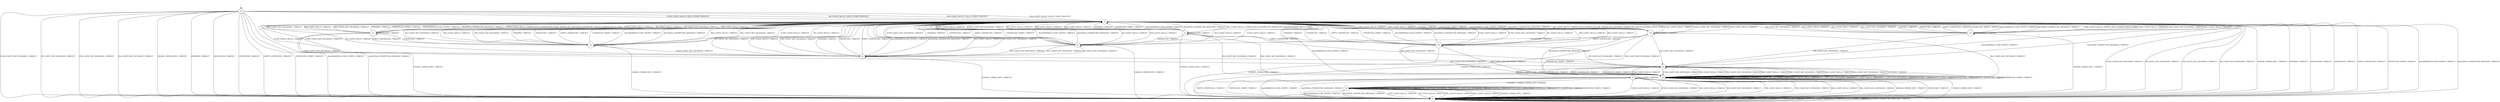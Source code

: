 digraph g {
__start0 [label="" shape="none"];

	s0 [shape="circle" label="s0"];
	s1 [shape="circle" label="s1"];
	s2 [shape="circle" label="s2"];
	s3 [shape="circle" label="s3"];
	s4 [shape="circle" label="s4"];
	s5 [shape="circle" label="s5"];
	s6 [shape="circle" label="s6"];
	s7 [shape="circle" label="s7"];
	s8 [shape="circle" label="s8"];
	s9 [shape="circle" label="s9"];
	s10 [shape="circle" label="s10"];
	s11 [shape="circle" label="s11"];
	s12 [shape="circle" label="s12"];
	s13 [shape="circle" label="s13"];
	s14 [shape="circle" label="s14"];
	s0 -> s2 [label="ECDH_CLIENT_HELLO / HELLO_VERIFY_REQUEST"];
	s0 -> s1 [label="ECDH_CLIENT_KEY_EXCHANGE / TIMEOUT"];
	s0 -> s2 [label="DH_CLIENT_HELLO / HELLO_VERIFY_REQUEST"];
	s0 -> s1 [label="DH_CLIENT_KEY_EXCHANGE / TIMEOUT"];
	s0 -> s2 [label="PSK_CLIENT_HELLO / HELLO_VERIFY_REQUEST"];
	s0 -> s1 [label="PSK_CLIENT_KEY_EXCHANGE / TIMEOUT"];
	s0 -> s2 [label="RSA_CLIENT_HELLO / HELLO_VERIFY_REQUEST"];
	s0 -> s1 [label="RSA_CLIENT_KEY_EXCHANGE / TIMEOUT"];
	s0 -> s1 [label="CHANGE_CIPHER_SPEC / TIMEOUT"];
	s0 -> s1 [label="FINISHED / TIMEOUT"];
	s0 -> s1 [label="APPLICATION / TIMEOUT"];
	s0 -> s1 [label="CERTIFICATE / TIMEOUT"];
	s0 -> s1 [label="EMPTY_CERTIFICATE / TIMEOUT"];
	s0 -> s1 [label="CERTIFICATE_VERIFY / TIMEOUT"];
	s0 -> s1 [label="Alert(WARNING,CLOSE_NOTIFY) / TIMEOUT"];
	s0 -> s1 [label="Alert(FATAL,UNEXPECTED_MESSAGE) / TIMEOUT"];
	s1 -> s1 [label="ECDH_CLIENT_HELLO / TIMEOUT"];
	s1 -> s1 [label="ECDH_CLIENT_KEY_EXCHANGE / TIMEOUT"];
	s1 -> s1 [label="DH_CLIENT_HELLO / TIMEOUT"];
	s1 -> s1 [label="DH_CLIENT_KEY_EXCHANGE / TIMEOUT"];
	s1 -> s1 [label="PSK_CLIENT_HELLO / TIMEOUT"];
	s1 -> s1 [label="PSK_CLIENT_KEY_EXCHANGE / TIMEOUT"];
	s1 -> s1 [label="RSA_CLIENT_HELLO / TIMEOUT"];
	s1 -> s1 [label="RSA_CLIENT_KEY_EXCHANGE / TIMEOUT"];
	s1 -> s1 [label="CHANGE_CIPHER_SPEC / TIMEOUT"];
	s1 -> s1 [label="FINISHED / TIMEOUT"];
	s1 -> s1 [label="APPLICATION / TIMEOUT"];
	s1 -> s1 [label="CERTIFICATE / TIMEOUT"];
	s1 -> s1 [label="EMPTY_CERTIFICATE / TIMEOUT"];
	s1 -> s1 [label="CERTIFICATE_VERIFY / TIMEOUT"];
	s1 -> s1 [label="Alert(WARNING,CLOSE_NOTIFY) / TIMEOUT"];
	s1 -> s1 [label="Alert(FATAL,UNEXPECTED_MESSAGE) / TIMEOUT"];
	s2 -> s11 [label="ECDH_CLIENT_HELLO / SERVER_HELLO,CERTIFICATE,ECDHE_SERVER_KEY_EXCHANGE,CERTIFICATE_REQUEST,SERVER_HELLO_DONE"];
	s2 -> s1 [label="ECDH_CLIENT_KEY_EXCHANGE / TIMEOUT"];
	s2 -> s10 [label="DH_CLIENT_HELLO / SERVER_HELLO,CERTIFICATE,DHE_SERVER_KEY_EXCHANGE,CERTIFICATE_REQUEST,SERVER_HELLO_DONE"];
	s2 -> s1 [label="DH_CLIENT_KEY_EXCHANGE / TIMEOUT"];
	s2 -> s12 [label="PSK_CLIENT_HELLO / SERVER_HELLO,SERVER_HELLO_DONE"];
	s2 -> s1 [label="PSK_CLIENT_KEY_EXCHANGE / TIMEOUT"];
	s2 -> s3 [label="RSA_CLIENT_HELLO / SERVER_HELLO,CERTIFICATE,CERTIFICATE_REQUEST,SERVER_HELLO_DONE"];
	s2 -> s1 [label="RSA_CLIENT_KEY_EXCHANGE / TIMEOUT"];
	s2 -> s1 [label="CHANGE_CIPHER_SPEC / TIMEOUT"];
	s2 -> s1 [label="FINISHED / TIMEOUT"];
	s2 -> s1 [label="APPLICATION / TIMEOUT"];
	s2 -> s1 [label="CERTIFICATE / TIMEOUT"];
	s2 -> s1 [label="EMPTY_CERTIFICATE / TIMEOUT"];
	s2 -> s1 [label="CERTIFICATE_VERIFY / TIMEOUT"];
	s2 -> s1 [label="Alert(WARNING,CLOSE_NOTIFY) / TIMEOUT"];
	s2 -> s1 [label="Alert(FATAL,UNEXPECTED_MESSAGE) / TIMEOUT"];
	s3 -> s2 [label="ECDH_CLIENT_HELLO / TIMEOUT"];
	s3 -> s2 [label="ECDH_CLIENT_KEY_EXCHANGE / TIMEOUT"];
	s3 -> s2 [label="DH_CLIENT_HELLO / TIMEOUT"];
	s3 -> s9 [label="DH_CLIENT_KEY_EXCHANGE / TIMEOUT"];
	s3 -> s2 [label="PSK_CLIENT_HELLO / TIMEOUT"];
	s3 -> s9 [label="PSK_CLIENT_KEY_EXCHANGE / TIMEOUT"];
	s3 -> s2 [label="RSA_CLIENT_HELLO / TIMEOUT"];
	s3 -> s6 [label="RSA_CLIENT_KEY_EXCHANGE / TIMEOUT"];
	s3 -> s1 [label="CHANGE_CIPHER_SPEC / TIMEOUT"];
	s3 -> s2 [label="FINISHED / TIMEOUT"];
	s3 -> s3 [label="APPLICATION / TIMEOUT"];
	s3 -> s4 [label="CERTIFICATE / TIMEOUT"];
	s3 -> s14 [label="EMPTY_CERTIFICATE / TIMEOUT"];
	s3 -> s2 [label="CERTIFICATE_VERIFY / TIMEOUT"];
	s3 -> s2 [label="Alert(WARNING,CLOSE_NOTIFY) / TIMEOUT"];
	s3 -> s2 [label="Alert(FATAL,UNEXPECTED_MESSAGE) / TIMEOUT"];
	s4 -> s2 [label="ECDH_CLIENT_HELLO / TIMEOUT"];
	s4 -> s2 [label="ECDH_CLIENT_KEY_EXCHANGE / TIMEOUT"];
	s4 -> s2 [label="DH_CLIENT_HELLO / TIMEOUT"];
	s4 -> s5 [label="DH_CLIENT_KEY_EXCHANGE / TIMEOUT"];
	s4 -> s2 [label="PSK_CLIENT_HELLO / TIMEOUT"];
	s4 -> s5 [label="PSK_CLIENT_KEY_EXCHANGE / TIMEOUT"];
	s4 -> s2 [label="RSA_CLIENT_HELLO / TIMEOUT"];
	s4 -> s5 [label="RSA_CLIENT_KEY_EXCHANGE / TIMEOUT"];
	s4 -> s1 [label="CHANGE_CIPHER_SPEC / TIMEOUT"];
	s4 -> s2 [label="FINISHED / TIMEOUT"];
	s4 -> s4 [label="APPLICATION / TIMEOUT"];
	s4 -> s2 [label="CERTIFICATE / TIMEOUT"];
	s4 -> s2 [label="EMPTY_CERTIFICATE / TIMEOUT"];
	s4 -> s2 [label="CERTIFICATE_VERIFY / TIMEOUT"];
	s4 -> s2 [label="Alert(WARNING,CLOSE_NOTIFY) / TIMEOUT"];
	s4 -> s2 [label="Alert(FATAL,UNEXPECTED_MESSAGE) / TIMEOUT"];
	s5 -> s2 [label="ECDH_CLIENT_HELLO / TIMEOUT"];
	s5 -> s2 [label="ECDH_CLIENT_KEY_EXCHANGE / TIMEOUT"];
	s5 -> s2 [label="DH_CLIENT_HELLO / TIMEOUT"];
	s5 -> s2 [label="DH_CLIENT_KEY_EXCHANGE / TIMEOUT"];
	s5 -> s2 [label="PSK_CLIENT_HELLO / TIMEOUT"];
	s5 -> s2 [label="PSK_CLIENT_KEY_EXCHANGE / TIMEOUT"];
	s5 -> s2 [label="RSA_CLIENT_HELLO / TIMEOUT"];
	s5 -> s2 [label="RSA_CLIENT_KEY_EXCHANGE / TIMEOUT"];
	s5 -> s1 [label="CHANGE_CIPHER_SPEC / TIMEOUT"];
	s5 -> s2 [label="FINISHED / TIMEOUT"];
	s5 -> s5 [label="APPLICATION / TIMEOUT"];
	s5 -> s2 [label="CERTIFICATE / TIMEOUT"];
	s5 -> s2 [label="EMPTY_CERTIFICATE / TIMEOUT"];
	s5 -> s6 [label="CERTIFICATE_VERIFY / TIMEOUT"];
	s5 -> s2 [label="Alert(WARNING,CLOSE_NOTIFY) / TIMEOUT"];
	s5 -> s2 [label="Alert(FATAL,UNEXPECTED_MESSAGE) / TIMEOUT"];
	s6 -> s9 [label="ECDH_CLIENT_HELLO / TIMEOUT"];
	s6 -> s9 [label="ECDH_CLIENT_KEY_EXCHANGE / TIMEOUT"];
	s6 -> s9 [label="DH_CLIENT_HELLO / TIMEOUT"];
	s6 -> s9 [label="DH_CLIENT_KEY_EXCHANGE / TIMEOUT"];
	s6 -> s9 [label="PSK_CLIENT_HELLO / TIMEOUT"];
	s6 -> s9 [label="PSK_CLIENT_KEY_EXCHANGE / TIMEOUT"];
	s6 -> s9 [label="RSA_CLIENT_HELLO / TIMEOUT"];
	s6 -> s9 [label="RSA_CLIENT_KEY_EXCHANGE / TIMEOUT"];
	s6 -> s7 [label="CHANGE_CIPHER_SPEC / TIMEOUT"];
	s6 -> s9 [label="FINISHED / TIMEOUT"];
	s6 -> s6 [label="APPLICATION / TIMEOUT"];
	s6 -> s9 [label="CERTIFICATE / TIMEOUT"];
	s6 -> s9 [label="EMPTY_CERTIFICATE / TIMEOUT"];
	s6 -> s9 [label="CERTIFICATE_VERIFY / TIMEOUT"];
	s6 -> s2 [label="Alert(WARNING,CLOSE_NOTIFY) / TIMEOUT"];
	s6 -> s2 [label="Alert(FATAL,UNEXPECTED_MESSAGE) / TIMEOUT"];
	s7 -> s1 [label="ECDH_CLIENT_HELLO / TIMEOUT"];
	s7 -> s1 [label="ECDH_CLIENT_KEY_EXCHANGE / TIMEOUT"];
	s7 -> s1 [label="DH_CLIENT_HELLO / TIMEOUT"];
	s7 -> s1 [label="DH_CLIENT_KEY_EXCHANGE / TIMEOUT"];
	s7 -> s1 [label="PSK_CLIENT_HELLO / TIMEOUT"];
	s7 -> s1 [label="PSK_CLIENT_KEY_EXCHANGE / TIMEOUT"];
	s7 -> s1 [label="RSA_CLIENT_HELLO / TIMEOUT"];
	s7 -> s1 [label="RSA_CLIENT_KEY_EXCHANGE / TIMEOUT"];
	s7 -> s1 [label="CHANGE_CIPHER_SPEC / TIMEOUT"];
	s7 -> s8 [label="FINISHED / CHANGE_CIPHER_SPEC,FINISHED"];
	s7 -> s7 [label="APPLICATION / TIMEOUT"];
	s7 -> s1 [label="CERTIFICATE / TIMEOUT"];
	s7 -> s1 [label="EMPTY_CERTIFICATE / TIMEOUT"];
	s7 -> s1 [label="CERTIFICATE_VERIFY / TIMEOUT"];
	s7 -> s1 [label="Alert(WARNING,CLOSE_NOTIFY) / TIMEOUT"];
	s7 -> s1 [label="Alert(FATAL,UNEXPECTED_MESSAGE) / TIMEOUT"];
	s8 -> s1 [label="ECDH_CLIENT_HELLO / TIMEOUT"];
	s8 -> s8 [label="ECDH_CLIENT_KEY_EXCHANGE / TIMEOUT"];
	s8 -> s1 [label="DH_CLIENT_HELLO / TIMEOUT"];
	s8 -> s8 [label="DH_CLIENT_KEY_EXCHANGE / TIMEOUT"];
	s8 -> s1 [label="PSK_CLIENT_HELLO / TIMEOUT"];
	s8 -> s8 [label="PSK_CLIENT_KEY_EXCHANGE / TIMEOUT"];
	s8 -> s1 [label="RSA_CLIENT_HELLO / TIMEOUT"];
	s8 -> s8 [label="RSA_CLIENT_KEY_EXCHANGE / TIMEOUT"];
	s8 -> s1 [label="CHANGE_CIPHER_SPEC / TIMEOUT"];
	s8 -> s8 [label="FINISHED / TIMEOUT"];
	s8 -> s8 [label="APPLICATION / APPLICATION"];
	s8 -> s8 [label="CERTIFICATE / TIMEOUT"];
	s8 -> s8 [label="EMPTY_CERTIFICATE / TIMEOUT"];
	s8 -> s8 [label="CERTIFICATE_VERIFY / TIMEOUT"];
	s8 -> s1 [label="Alert(WARNING,CLOSE_NOTIFY) / TIMEOUT"];
	s8 -> s1 [label="Alert(FATAL,UNEXPECTED_MESSAGE) / TIMEOUT"];
	s9 -> s9 [label="ECDH_CLIENT_HELLO / TIMEOUT"];
	s9 -> s9 [label="ECDH_CLIENT_KEY_EXCHANGE / TIMEOUT"];
	s9 -> s9 [label="DH_CLIENT_HELLO / TIMEOUT"];
	s9 -> s9 [label="DH_CLIENT_KEY_EXCHANGE / TIMEOUT"];
	s9 -> s9 [label="PSK_CLIENT_HELLO / TIMEOUT"];
	s9 -> s9 [label="PSK_CLIENT_KEY_EXCHANGE / TIMEOUT"];
	s9 -> s9 [label="RSA_CLIENT_HELLO / TIMEOUT"];
	s9 -> s9 [label="RSA_CLIENT_KEY_EXCHANGE / TIMEOUT"];
	s9 -> s1 [label="CHANGE_CIPHER_SPEC / TIMEOUT"];
	s9 -> s9 [label="FINISHED / TIMEOUT"];
	s9 -> s9 [label="APPLICATION / TIMEOUT"];
	s9 -> s9 [label="CERTIFICATE / TIMEOUT"];
	s9 -> s9 [label="EMPTY_CERTIFICATE / TIMEOUT"];
	s9 -> s9 [label="CERTIFICATE_VERIFY / TIMEOUT"];
	s9 -> s2 [label="Alert(WARNING,CLOSE_NOTIFY) / TIMEOUT"];
	s9 -> s2 [label="Alert(FATAL,UNEXPECTED_MESSAGE) / TIMEOUT"];
	s10 -> s2 [label="ECDH_CLIENT_HELLO / TIMEOUT"];
	s10 -> s2 [label="ECDH_CLIENT_KEY_EXCHANGE / TIMEOUT"];
	s10 -> s2 [label="DH_CLIENT_HELLO / TIMEOUT"];
	s10 -> s6 [label="DH_CLIENT_KEY_EXCHANGE / TIMEOUT"];
	s10 -> s2 [label="PSK_CLIENT_HELLO / TIMEOUT"];
	s10 -> s9 [label="PSK_CLIENT_KEY_EXCHANGE / TIMEOUT"];
	s10 -> s2 [label="RSA_CLIENT_HELLO / TIMEOUT"];
	s10 -> s9 [label="RSA_CLIENT_KEY_EXCHANGE / TIMEOUT"];
	s10 -> s1 [label="CHANGE_CIPHER_SPEC / TIMEOUT"];
	s10 -> s2 [label="FINISHED / TIMEOUT"];
	s10 -> s10 [label="APPLICATION / TIMEOUT"];
	s10 -> s4 [label="CERTIFICATE / TIMEOUT"];
	s10 -> s14 [label="EMPTY_CERTIFICATE / TIMEOUT"];
	s10 -> s2 [label="CERTIFICATE_VERIFY / TIMEOUT"];
	s10 -> s2 [label="Alert(WARNING,CLOSE_NOTIFY) / TIMEOUT"];
	s10 -> s2 [label="Alert(FATAL,UNEXPECTED_MESSAGE) / TIMEOUT"];
	s11 -> s2 [label="ECDH_CLIENT_HELLO / TIMEOUT"];
	s11 -> s6 [label="ECDH_CLIENT_KEY_EXCHANGE / TIMEOUT"];
	s11 -> s2 [label="DH_CLIENT_HELLO / TIMEOUT"];
	s11 -> s2 [label="DH_CLIENT_KEY_EXCHANGE / TIMEOUT"];
	s11 -> s2 [label="PSK_CLIENT_HELLO / TIMEOUT"];
	s11 -> s2 [label="PSK_CLIENT_KEY_EXCHANGE / TIMEOUT"];
	s11 -> s2 [label="RSA_CLIENT_HELLO / TIMEOUT"];
	s11 -> s2 [label="RSA_CLIENT_KEY_EXCHANGE / TIMEOUT"];
	s11 -> s1 [label="CHANGE_CIPHER_SPEC / TIMEOUT"];
	s11 -> s2 [label="FINISHED / TIMEOUT"];
	s11 -> s11 [label="APPLICATION / TIMEOUT"];
	s11 -> s13 [label="CERTIFICATE / TIMEOUT"];
	s11 -> s13 [label="EMPTY_CERTIFICATE / TIMEOUT"];
	s11 -> s2 [label="CERTIFICATE_VERIFY / TIMEOUT"];
	s11 -> s2 [label="Alert(WARNING,CLOSE_NOTIFY) / TIMEOUT"];
	s11 -> s2 [label="Alert(FATAL,UNEXPECTED_MESSAGE) / TIMEOUT"];
	s12 -> s2 [label="ECDH_CLIENT_HELLO / TIMEOUT"];
	s12 -> s2 [label="ECDH_CLIENT_KEY_EXCHANGE / TIMEOUT"];
	s12 -> s2 [label="DH_CLIENT_HELLO / TIMEOUT"];
	s12 -> s2 [label="DH_CLIENT_KEY_EXCHANGE / TIMEOUT"];
	s12 -> s2 [label="PSK_CLIENT_HELLO / TIMEOUT"];
	s12 -> s6 [label="PSK_CLIENT_KEY_EXCHANGE / TIMEOUT"];
	s12 -> s2 [label="RSA_CLIENT_HELLO / TIMEOUT"];
	s12 -> s2 [label="RSA_CLIENT_KEY_EXCHANGE / TIMEOUT"];
	s12 -> s1 [label="CHANGE_CIPHER_SPEC / TIMEOUT"];
	s12 -> s2 [label="FINISHED / TIMEOUT"];
	s12 -> s12 [label="APPLICATION / TIMEOUT"];
	s12 -> s2 [label="CERTIFICATE / TIMEOUT"];
	s12 -> s2 [label="EMPTY_CERTIFICATE / TIMEOUT"];
	s12 -> s2 [label="CERTIFICATE_VERIFY / TIMEOUT"];
	s12 -> s2 [label="Alert(WARNING,CLOSE_NOTIFY) / TIMEOUT"];
	s12 -> s2 [label="Alert(FATAL,UNEXPECTED_MESSAGE) / TIMEOUT"];
	s13 -> s2 [label="ECDH_CLIENT_HELLO / TIMEOUT"];
	s13 -> s5 [label="ECDH_CLIENT_KEY_EXCHANGE / TIMEOUT"];
	s13 -> s2 [label="DH_CLIENT_HELLO / TIMEOUT"];
	s13 -> s2 [label="DH_CLIENT_KEY_EXCHANGE / TIMEOUT"];
	s13 -> s2 [label="PSK_CLIENT_HELLO / TIMEOUT"];
	s13 -> s2 [label="PSK_CLIENT_KEY_EXCHANGE / TIMEOUT"];
	s13 -> s2 [label="RSA_CLIENT_HELLO / TIMEOUT"];
	s13 -> s2 [label="RSA_CLIENT_KEY_EXCHANGE / TIMEOUT"];
	s13 -> s1 [label="CHANGE_CIPHER_SPEC / TIMEOUT"];
	s13 -> s2 [label="FINISHED / TIMEOUT"];
	s13 -> s13 [label="APPLICATION / TIMEOUT"];
	s13 -> s2 [label="CERTIFICATE / TIMEOUT"];
	s13 -> s2 [label="EMPTY_CERTIFICATE / TIMEOUT"];
	s13 -> s2 [label="CERTIFICATE_VERIFY / TIMEOUT"];
	s13 -> s2 [label="Alert(WARNING,CLOSE_NOTIFY) / TIMEOUT"];
	s13 -> s2 [label="Alert(FATAL,UNEXPECTED_MESSAGE) / TIMEOUT"];
	s14 -> s2 [label="ECDH_CLIENT_HELLO / TIMEOUT"];
	s14 -> s2 [label="ECDH_CLIENT_KEY_EXCHANGE / TIMEOUT"];
	s14 -> s2 [label="DH_CLIENT_HELLO / TIMEOUT"];
	s14 -> s6 [label="DH_CLIENT_KEY_EXCHANGE / TIMEOUT"];
	s14 -> s2 [label="PSK_CLIENT_HELLO / TIMEOUT"];
	s14 -> s9 [label="PSK_CLIENT_KEY_EXCHANGE / TIMEOUT"];
	s14 -> s2 [label="RSA_CLIENT_HELLO / TIMEOUT"];
	s14 -> s9 [label="RSA_CLIENT_KEY_EXCHANGE / TIMEOUT"];
	s14 -> s1 [label="CHANGE_CIPHER_SPEC / TIMEOUT"];
	s14 -> s2 [label="FINISHED / TIMEOUT"];
	s14 -> s14 [label="APPLICATION / TIMEOUT"];
	s14 -> s2 [label="CERTIFICATE / TIMEOUT"];
	s14 -> s2 [label="EMPTY_CERTIFICATE / TIMEOUT"];
	s14 -> s2 [label="CERTIFICATE_VERIFY / TIMEOUT"];
	s14 -> s2 [label="Alert(WARNING,CLOSE_NOTIFY) / TIMEOUT"];
	s14 -> s2 [label="Alert(FATAL,UNEXPECTED_MESSAGE) / TIMEOUT"];

__start0 -> s0;
}
